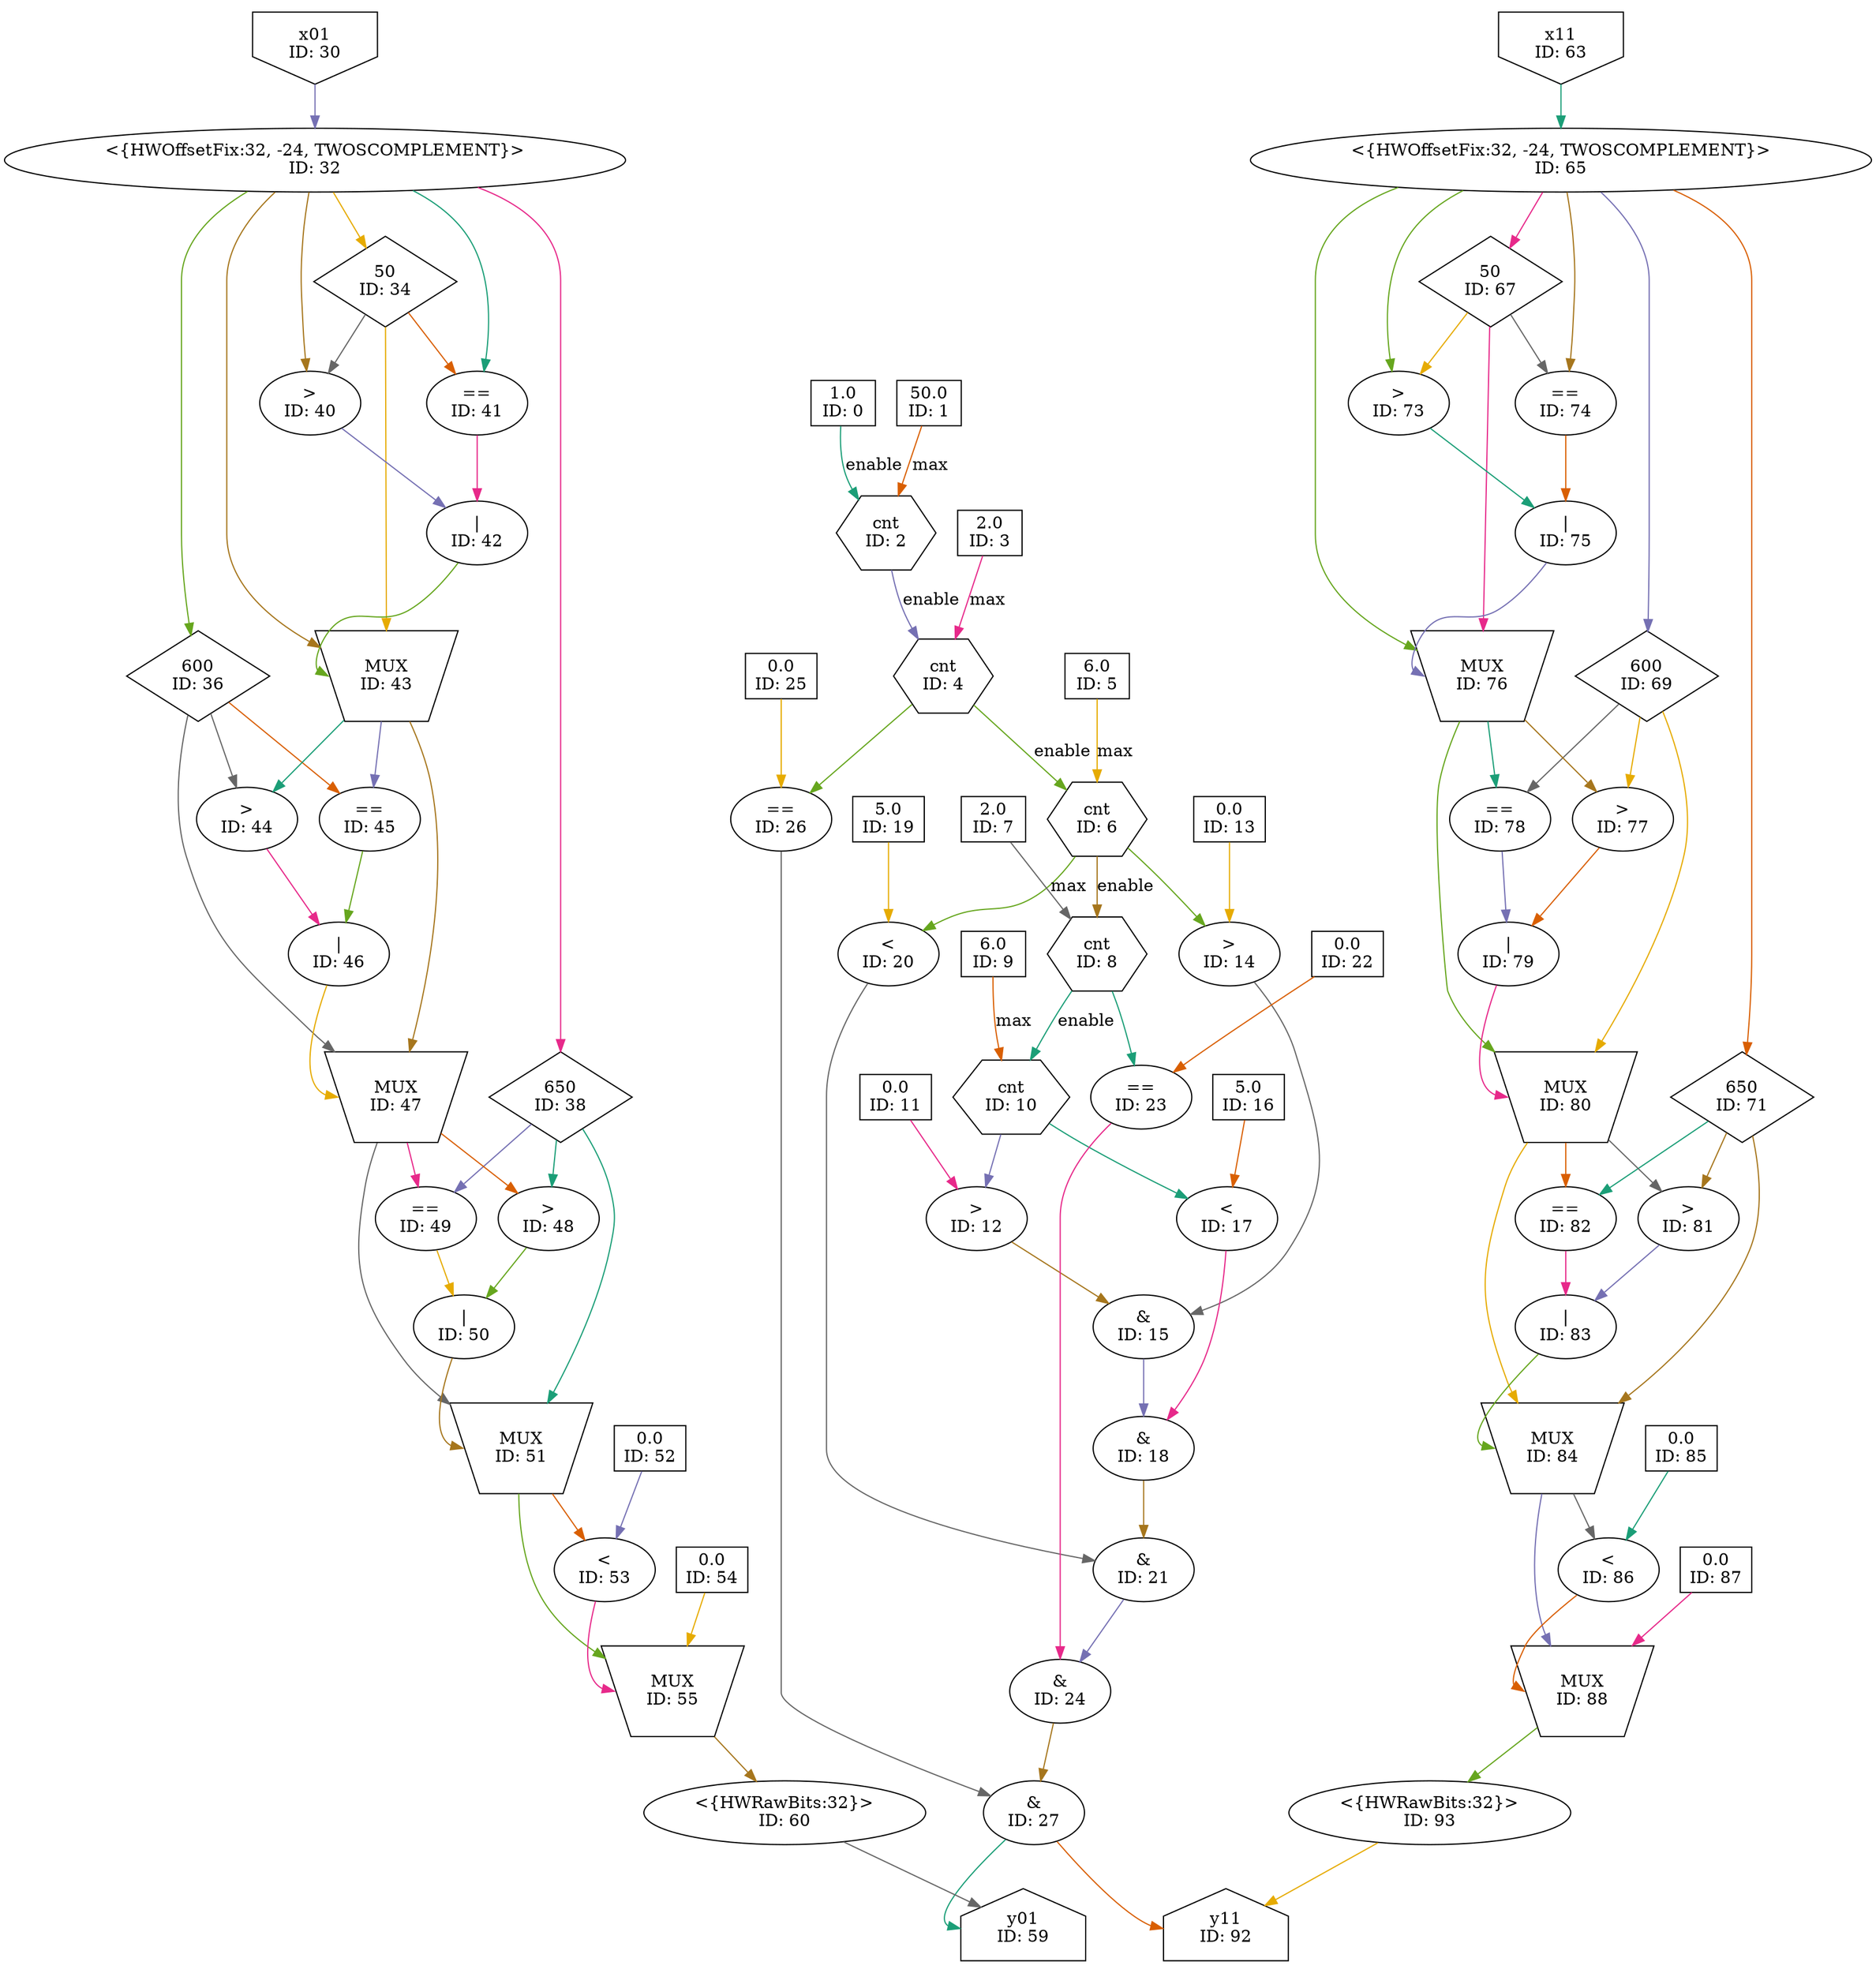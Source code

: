 digraph maxpooling10_optimised{
	NodeConstantDouble0 [shape=box, label="1.0\nID: 0"];
	NodeConstantDouble1 [shape=box, label="50.0\nID: 1"];
	NodeCounterV12 [shape=hexagon, label="cnt\nID: 2"];
	NodeConstantDouble3 [shape=box, label="2.0\nID: 3"];
	NodeCounterV14 [shape=hexagon, label="cnt\nID: 4"];
	NodeConstantDouble5 [shape=box, label="6.0\nID: 5"];
	NodeCounterV16 [shape=hexagon, label="cnt\nID: 6"];
	NodeConstantDouble7 [shape=box, label="2.0\nID: 7"];
	NodeCounterV18 [shape=hexagon, label="cnt\nID: 8"];
	NodeConstantDouble9 [shape=box, label="6.0\nID: 9"];
	NodeCounterV110 [shape=hexagon, label="cnt\nID: 10"];
	NodeConstantDouble11 [shape=box, label="0.0\nID: 11"];
	NodeGt12 [label=">\nID: 12"];
	NodeConstantDouble13 [shape=box, label="0.0\nID: 13"];
	NodeGt14 [label=">\nID: 14"];
	NodeAnd15 [label="&\nID: 15"];
	NodeConstantDouble16 [shape=box, label="5.0\nID: 16"];
	NodeLt17 [label="<\nID: 17"];
	NodeAnd18 [label="&\nID: 18"];
	NodeConstantDouble19 [shape=box, label="5.0\nID: 19"];
	NodeLt20 [label="<\nID: 20"];
	NodeAnd21 [label="&\nID: 21"];
	NodeConstantDouble22 [shape=box, label="0.0\nID: 22"];
	NodeEq23 [label="==\nID: 23"];
	NodeAnd24 [label="&\nID: 24"];
	NodeConstantDouble25 [shape=box, label="0.0\nID: 25"];
	NodeEq26 [label="==\nID: 26"];
	NodeAnd27 [label="&\nID: 27"];
	NodeInput30 [shape=invhouse, label="x01\nID: 30"];
	NodeReinterpret32 [label="<{HWOffsetFix:32, -24, TWOSCOMPLEMENT}>\nID: 32"];
	NodeStreamOffset38 [shape=diamond, label="650\nID: 38"];
	NodeStreamOffset36 [shape=diamond, label="600\nID: 36"];
	NodeStreamOffset34 [shape=diamond, label="50\nID: 34"];
	NodeGt40 [label=">\nID: 40"];
	NodeEq41 [label="==\nID: 41"];
	NodeOr42 [label="|\nID: 42"];
	NodeMux43 [shape=invtrapezium, label="MUX\nID: 43", height=0.5];
	NodeGt44 [label=">\nID: 44"];
	NodeEq45 [label="==\nID: 45"];
	NodeOr46 [label="|\nID: 46"];
	NodeMux47 [shape=invtrapezium, label="MUX\nID: 47", height=0.5];
	NodeGt48 [label=">\nID: 48"];
	NodeEq49 [label="==\nID: 49"];
	NodeOr50 [label="|\nID: 50"];
	NodeMux51 [shape=invtrapezium, label="MUX\nID: 51", height=0.5];
	NodeConstantDouble52 [shape=box, label="0.0\nID: 52"];
	NodeLt53 [label="<\nID: 53"];
	NodeConstantDouble54 [shape=box, label="0.0\nID: 54"];
	NodeMux55 [shape=invtrapezium, label="MUX\nID: 55", height=0.5];
	NodeReinterpret60 [label="<{HWRawBits:32}>\nID: 60"];
	NodeOutput59 [shape=house, label="y01\nID: 59"];
	NodeInput63 [shape=invhouse, label="x11\nID: 63"];
	NodeReinterpret65 [label="<{HWOffsetFix:32, -24, TWOSCOMPLEMENT}>\nID: 65"];
	NodeStreamOffset71 [shape=diamond, label="650\nID: 71"];
	NodeStreamOffset69 [shape=diamond, label="600\nID: 69"];
	NodeStreamOffset67 [shape=diamond, label="50\nID: 67"];
	NodeGt73 [label=">\nID: 73"];
	NodeEq74 [label="==\nID: 74"];
	NodeOr75 [label="|\nID: 75"];
	NodeMux76 [shape=invtrapezium, label="MUX\nID: 76", height=0.5];
	NodeGt77 [label=">\nID: 77"];
	NodeEq78 [label="==\nID: 78"];
	NodeOr79 [label="|\nID: 79"];
	NodeMux80 [shape=invtrapezium, label="MUX\nID: 80", height=0.5];
	NodeGt81 [label=">\nID: 81"];
	NodeEq82 [label="==\nID: 82"];
	NodeOr83 [label="|\nID: 83"];
	NodeMux84 [shape=invtrapezium, label="MUX\nID: 84", height=0.5];
	NodeConstantDouble85 [shape=box, label="0.0\nID: 85"];
	NodeLt86 [label="<\nID: 86"];
	NodeConstantDouble87 [shape=box, label="0.0\nID: 87"];
	NodeMux88 [shape=invtrapezium, label="MUX\nID: 88", height=0.5];
	NodeReinterpret93 [label="<{HWRawBits:32}>\nID: 93"];
	NodeOutput92 [shape=house, label="y11\nID: 92"];
	NodeConstantDouble0 -> NodeCounterV12[label="enable" color="/dark28/1" photon_data="EDGE,SrcNode:0,SrcNodePort:value"];
	NodeConstantDouble1 -> NodeCounterV12[label="max" color="/dark28/2" photon_data="EDGE,SrcNode:1,SrcNodePort:value"];
	NodeCounterV12 -> NodeCounterV14[label="enable" color="/dark28/3" photon_data="EDGE,SrcNode:2,SrcNodePort:wrap"];
	NodeConstantDouble3 -> NodeCounterV14[label="max" color="/dark28/4" photon_data="EDGE,SrcNode:3,SrcNodePort:value"];
	NodeCounterV14 -> NodeCounterV16[label="enable" color="/dark28/5" photon_data="EDGE,SrcNode:4,SrcNodePort:wrap"];
	NodeConstantDouble5 -> NodeCounterV16[label="max" color="/dark28/6" photon_data="EDGE,SrcNode:5,SrcNodePort:value"];
	NodeCounterV16 -> NodeCounterV18[label="enable" color="/dark28/7" photon_data="EDGE,SrcNode:6,SrcNodePort:wrap"];
	NodeConstantDouble7 -> NodeCounterV18[label="max" color="/dark28/8" photon_data="EDGE,SrcNode:7,SrcNodePort:value"];
	NodeCounterV18 -> NodeCounterV110[label="enable" color="/dark28/1" photon_data="EDGE,SrcNode:8,SrcNodePort:wrap"];
	NodeConstantDouble9 -> NodeCounterV110[label="max" color="/dark28/2" photon_data="EDGE,SrcNode:9,SrcNodePort:value"];
	NodeCounterV110 -> NodeGt12[color="/dark28/3" photon_data="EDGE,SrcNode:10,SrcNodePort:count"];
	NodeConstantDouble11 -> NodeGt12[color="/dark28/4" photon_data="EDGE,SrcNode:11,SrcNodePort:value"];
	NodeCounterV16 -> NodeGt14[color="/dark28/5" photon_data="EDGE,SrcNode:6,SrcNodePort:count"];
	NodeConstantDouble13 -> NodeGt14[color="/dark28/6" photon_data="EDGE,SrcNode:13,SrcNodePort:value"];
	NodeGt12 -> NodeAnd15[color="/dark28/7" photon_data="EDGE,SrcNode:12,SrcNodePort:result"];
	NodeGt14 -> NodeAnd15[color="/dark28/8" photon_data="EDGE,SrcNode:14,SrcNodePort:result"];
	NodeCounterV110 -> NodeLt17[color="/dark28/1" photon_data="EDGE,SrcNode:10,SrcNodePort:count"];
	NodeConstantDouble16 -> NodeLt17[color="/dark28/2" photon_data="EDGE,SrcNode:16,SrcNodePort:value"];
	NodeAnd15 -> NodeAnd18[color="/dark28/3" photon_data="EDGE,SrcNode:15,SrcNodePort:result"];
	NodeLt17 -> NodeAnd18[color="/dark28/4" photon_data="EDGE,SrcNode:17,SrcNodePort:result"];
	NodeCounterV16 -> NodeLt20[color="/dark28/5" photon_data="EDGE,SrcNode:6,SrcNodePort:count"];
	NodeConstantDouble19 -> NodeLt20[color="/dark28/6" photon_data="EDGE,SrcNode:19,SrcNodePort:value"];
	NodeAnd18 -> NodeAnd21[color="/dark28/7" photon_data="EDGE,SrcNode:18,SrcNodePort:result"];
	NodeLt20 -> NodeAnd21[color="/dark28/8" photon_data="EDGE,SrcNode:20,SrcNodePort:result"];
	NodeCounterV18 -> NodeEq23[color="/dark28/1" photon_data="EDGE,SrcNode:8,SrcNodePort:count"];
	NodeConstantDouble22 -> NodeEq23[color="/dark28/2" photon_data="EDGE,SrcNode:22,SrcNodePort:value"];
	NodeAnd21 -> NodeAnd24[color="/dark28/3" photon_data="EDGE,SrcNode:21,SrcNodePort:result"];
	NodeEq23 -> NodeAnd24[color="/dark28/4" photon_data="EDGE,SrcNode:23,SrcNodePort:result"];
	NodeCounterV14 -> NodeEq26[color="/dark28/5" photon_data="EDGE,SrcNode:4,SrcNodePort:count"];
	NodeConstantDouble25 -> NodeEq26[color="/dark28/6" photon_data="EDGE,SrcNode:25,SrcNodePort:value"];
	NodeAnd24 -> NodeAnd27[color="/dark28/7" photon_data="EDGE,SrcNode:24,SrcNodePort:result"];
	NodeEq26 -> NodeAnd27[color="/dark28/8" photon_data="EDGE,SrcNode:26,SrcNodePort:result"];
	NodeAnd27 -> NodeOutput59[headport="w" color="/dark28/1" ];
	NodeAnd27 -> NodeOutput92[headport="w" color="/dark28/2" ];
	NodeInput30 -> NodeReinterpret32[color="/dark28/3" photon_data="EDGE,SrcNode:30,SrcNodePort:data"];
	NodeReinterpret32 -> NodeStreamOffset38[color="/dark28/4" photon_data="EDGE,SrcNode:32,SrcNodePort:output"];
	NodeReinterpret32 -> NodeStreamOffset36[color="/dark28/5" photon_data="EDGE,SrcNode:32,SrcNodePort:output"];
	NodeReinterpret32 -> NodeStreamOffset34[color="/dark28/6" photon_data="EDGE,SrcNode:32,SrcNodePort:output"];
	NodeReinterpret32 -> NodeGt40[color="/dark28/7" photon_data="EDGE,SrcNode:32,SrcNodePort:output"];
	NodeStreamOffset34 -> NodeGt40[color="/dark28/8" photon_data="EDGE,SrcNode:34,SrcNodePort:output"];
	NodeReinterpret32 -> NodeEq41[color="/dark28/1" photon_data="EDGE,SrcNode:32,SrcNodePort:output"];
	NodeStreamOffset34 -> NodeEq41[color="/dark28/2" photon_data="EDGE,SrcNode:34,SrcNodePort:output"];
	NodeGt40 -> NodeOr42[color="/dark28/3" photon_data="EDGE,SrcNode:40,SrcNodePort:result"];
	NodeEq41 -> NodeOr42[color="/dark28/4" photon_data="EDGE,SrcNode:41,SrcNodePort:result"];
	NodeOr42 -> NodeMux43[headport="w" color="/dark28/5" photon_data="EDGE,SrcNode:42,SrcNodePort:result"];
	NodeStreamOffset34 -> NodeMux43[color="/dark28/6" photon_data="EDGE,SrcNode:34,SrcNodePort:output"];
	NodeReinterpret32 -> NodeMux43[color="/dark28/7" photon_data="EDGE,SrcNode:32,SrcNodePort:output"];
	NodeStreamOffset36 -> NodeGt44[color="/dark28/8" photon_data="EDGE,SrcNode:36,SrcNodePort:output"];
	NodeMux43 -> NodeGt44[color="/dark28/1" photon_data="EDGE,SrcNode:43,SrcNodePort:result"];
	NodeStreamOffset36 -> NodeEq45[color="/dark28/2" photon_data="EDGE,SrcNode:36,SrcNodePort:output"];
	NodeMux43 -> NodeEq45[color="/dark28/3" photon_data="EDGE,SrcNode:43,SrcNodePort:result"];
	NodeGt44 -> NodeOr46[color="/dark28/4" photon_data="EDGE,SrcNode:44,SrcNodePort:result"];
	NodeEq45 -> NodeOr46[color="/dark28/5" photon_data="EDGE,SrcNode:45,SrcNodePort:result"];
	NodeOr46 -> NodeMux47[headport="w" color="/dark28/6" photon_data="EDGE,SrcNode:46,SrcNodePort:result"];
	NodeMux43 -> NodeMux47[color="/dark28/7" photon_data="EDGE,SrcNode:43,SrcNodePort:result"];
	NodeStreamOffset36 -> NodeMux47[color="/dark28/8" photon_data="EDGE,SrcNode:36,SrcNodePort:output"];
	NodeStreamOffset38 -> NodeGt48[color="/dark28/1" photon_data="EDGE,SrcNode:38,SrcNodePort:output"];
	NodeMux47 -> NodeGt48[color="/dark28/2" photon_data="EDGE,SrcNode:47,SrcNodePort:result"];
	NodeStreamOffset38 -> NodeEq49[color="/dark28/3" photon_data="EDGE,SrcNode:38,SrcNodePort:output"];
	NodeMux47 -> NodeEq49[color="/dark28/4" photon_data="EDGE,SrcNode:47,SrcNodePort:result"];
	NodeGt48 -> NodeOr50[color="/dark28/5" photon_data="EDGE,SrcNode:48,SrcNodePort:result"];
	NodeEq49 -> NodeOr50[color="/dark28/6" photon_data="EDGE,SrcNode:49,SrcNodePort:result"];
	NodeOr50 -> NodeMux51[headport="w" color="/dark28/7" photon_data="EDGE,SrcNode:50,SrcNodePort:result"];
	NodeMux47 -> NodeMux51[color="/dark28/8" photon_data="EDGE,SrcNode:47,SrcNodePort:result"];
	NodeStreamOffset38 -> NodeMux51[color="/dark28/1" photon_data="EDGE,SrcNode:38,SrcNodePort:output"];
	NodeMux51 -> NodeLt53[color="/dark28/2" photon_data="EDGE,SrcNode:51,SrcNodePort:result"];
	NodeConstantDouble52 -> NodeLt53[color="/dark28/3" photon_data="EDGE,SrcNode:52,SrcNodePort:value"];
	NodeLt53 -> NodeMux55[headport="w" color="/dark28/4" photon_data="EDGE,SrcNode:53,SrcNodePort:result"];
	NodeMux51 -> NodeMux55[color="/dark28/5" photon_data="EDGE,SrcNode:51,SrcNodePort:result"];
	NodeConstantDouble54 -> NodeMux55[color="/dark28/6" photon_data="EDGE,SrcNode:54,SrcNodePort:value"];
	NodeMux55 -> NodeReinterpret60[color="/dark28/7" photon_data="EDGE,SrcNode:55,SrcNodePort:result"];
	NodeReinterpret60 -> NodeOutput59[color="/dark28/8" photon_data="EDGE,SrcNode:60,SrcNodePort:output"];
	NodeInput63 -> NodeReinterpret65[color="/dark28/1" photon_data="EDGE,SrcNode:63,SrcNodePort:data"];
	NodeReinterpret65 -> NodeStreamOffset71[color="/dark28/2" photon_data="EDGE,SrcNode:65,SrcNodePort:output"];
	NodeReinterpret65 -> NodeStreamOffset69[color="/dark28/3" photon_data="EDGE,SrcNode:65,SrcNodePort:output"];
	NodeReinterpret65 -> NodeStreamOffset67[color="/dark28/4" photon_data="EDGE,SrcNode:65,SrcNodePort:output"];
	NodeReinterpret65 -> NodeGt73[color="/dark28/5" photon_data="EDGE,SrcNode:65,SrcNodePort:output"];
	NodeStreamOffset67 -> NodeGt73[color="/dark28/6" photon_data="EDGE,SrcNode:67,SrcNodePort:output"];
	NodeReinterpret65 -> NodeEq74[color="/dark28/7" photon_data="EDGE,SrcNode:65,SrcNodePort:output"];
	NodeStreamOffset67 -> NodeEq74[color="/dark28/8" photon_data="EDGE,SrcNode:67,SrcNodePort:output"];
	NodeGt73 -> NodeOr75[color="/dark28/1" photon_data="EDGE,SrcNode:73,SrcNodePort:result"];
	NodeEq74 -> NodeOr75[color="/dark28/2" photon_data="EDGE,SrcNode:74,SrcNodePort:result"];
	NodeOr75 -> NodeMux76[headport="w" color="/dark28/3" photon_data="EDGE,SrcNode:75,SrcNodePort:result"];
	NodeStreamOffset67 -> NodeMux76[color="/dark28/4" photon_data="EDGE,SrcNode:67,SrcNodePort:output"];
	NodeReinterpret65 -> NodeMux76[color="/dark28/5" photon_data="EDGE,SrcNode:65,SrcNodePort:output"];
	NodeStreamOffset69 -> NodeGt77[color="/dark28/6" photon_data="EDGE,SrcNode:69,SrcNodePort:output"];
	NodeMux76 -> NodeGt77[color="/dark28/7" photon_data="EDGE,SrcNode:76,SrcNodePort:result"];
	NodeStreamOffset69 -> NodeEq78[color="/dark28/8" photon_data="EDGE,SrcNode:69,SrcNodePort:output"];
	NodeMux76 -> NodeEq78[color="/dark28/1" photon_data="EDGE,SrcNode:76,SrcNodePort:result"];
	NodeGt77 -> NodeOr79[color="/dark28/2" photon_data="EDGE,SrcNode:77,SrcNodePort:result"];
	NodeEq78 -> NodeOr79[color="/dark28/3" photon_data="EDGE,SrcNode:78,SrcNodePort:result"];
	NodeOr79 -> NodeMux80[headport="w" color="/dark28/4" photon_data="EDGE,SrcNode:79,SrcNodePort:result"];
	NodeMux76 -> NodeMux80[color="/dark28/5" photon_data="EDGE,SrcNode:76,SrcNodePort:result"];
	NodeStreamOffset69 -> NodeMux80[color="/dark28/6" photon_data="EDGE,SrcNode:69,SrcNodePort:output"];
	NodeStreamOffset71 -> NodeGt81[color="/dark28/7" photon_data="EDGE,SrcNode:71,SrcNodePort:output"];
	NodeMux80 -> NodeGt81[color="/dark28/8" photon_data="EDGE,SrcNode:80,SrcNodePort:result"];
	NodeStreamOffset71 -> NodeEq82[color="/dark28/1" photon_data="EDGE,SrcNode:71,SrcNodePort:output"];
	NodeMux80 -> NodeEq82[color="/dark28/2" photon_data="EDGE,SrcNode:80,SrcNodePort:result"];
	NodeGt81 -> NodeOr83[color="/dark28/3" photon_data="EDGE,SrcNode:81,SrcNodePort:result"];
	NodeEq82 -> NodeOr83[color="/dark28/4" photon_data="EDGE,SrcNode:82,SrcNodePort:result"];
	NodeOr83 -> NodeMux84[headport="w" color="/dark28/5" photon_data="EDGE,SrcNode:83,SrcNodePort:result"];
	NodeMux80 -> NodeMux84[color="/dark28/6" photon_data="EDGE,SrcNode:80,SrcNodePort:result"];
	NodeStreamOffset71 -> NodeMux84[color="/dark28/7" photon_data="EDGE,SrcNode:71,SrcNodePort:output"];
	NodeMux84 -> NodeLt86[color="/dark28/8" photon_data="EDGE,SrcNode:84,SrcNodePort:result"];
	NodeConstantDouble85 -> NodeLt86[color="/dark28/1" photon_data="EDGE,SrcNode:85,SrcNodePort:value"];
	NodeLt86 -> NodeMux88[headport="w" color="/dark28/2" photon_data="EDGE,SrcNode:86,SrcNodePort:result"];
	NodeMux84 -> NodeMux88[color="/dark28/3" photon_data="EDGE,SrcNode:84,SrcNodePort:result"];
	NodeConstantDouble87 -> NodeMux88[color="/dark28/4" photon_data="EDGE,SrcNode:87,SrcNodePort:value"];
	NodeMux88 -> NodeReinterpret93[color="/dark28/5" photon_data="EDGE,SrcNode:88,SrcNodePort:result"];
	NodeReinterpret93 -> NodeOutput92[color="/dark28/6" photon_data="EDGE,SrcNode:93,SrcNodePort:output"];
}
